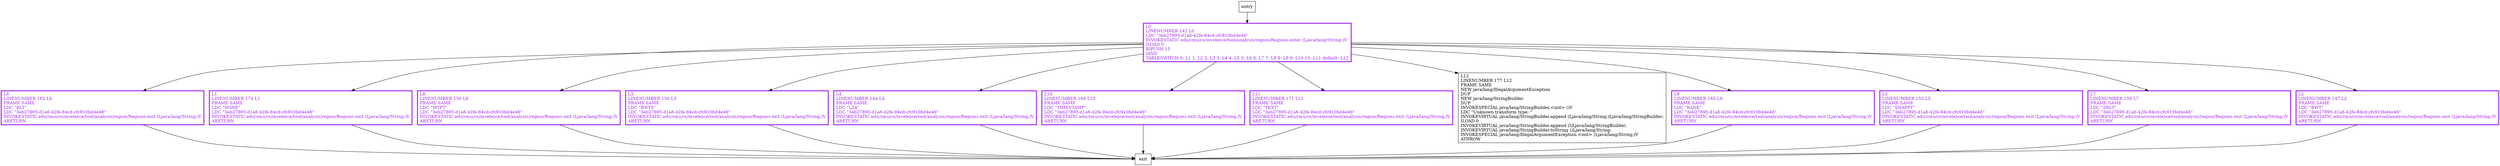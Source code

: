 digraph getNameToken {
node [shape=record];
47201154 [label="L6\lLINENUMBER 162 L6\lFRAME SAME\lLDC \"RLT\"\lLDC \"3eb27895-d1a6-42fe-84cd-cfc910bd4e46\"\lINVOKESTATIC edu/cmu/cs/mvelezce/tool/analysis/region/Regions.exit (Ljava/lang/String;)V\lARETURN\l"];
96138335 [label="L1\lLINENUMBER 174 L1\lFRAME SAME\lLDC \"NONE\"\lLDC \"3eb27895-d1a6-42fe-84cd-cfc910bd4e46\"\lINVOKESTATIC edu/cmu/cs/mvelezce/tool/analysis/region/Regions.exit (Ljava/lang/String;)V\lARETURN\l"];
1510704091 [label="L8\lLINENUMBER 156 L8\lFRAME SAME\lLDC \"MTFT\"\lLDC \"3eb27895-d1a6-42fe-84cd-cfc910bd4e46\"\lINVOKESTATIC edu/cmu/cs/mvelezce/tool/analysis/region/Regions.exit (Ljava/lang/String;)V\lARETURN\l"];
1669759769 [label="L3\lLINENUMBER 150 L3\lFRAME SAME\lLDC \"BWTS\"\lLDC \"3eb27895-d1a6-42fe-84cd-cfc910bd4e46\"\lINVOKESTATIC edu/cmu/cs/mvelezce/tool/analysis/region/Regions.exit (Ljava/lang/String;)V\lARETURN\l"];
1187592840 [label="L4\lLINENUMBER 144 L4\lFRAME SAME\lLDC \"LZ4\"\lLDC \"3eb27895-d1a6-42fe-84cd-cfc910bd4e46\"\lINVOKESTATIC edu/cmu/cs/mvelezce/tool/analysis/region/Regions.exit (Ljava/lang/String;)V\lARETURN\l"];
1421521137 [label="L10\lLINENUMBER 168 L10\lFRAME SAME\lLDC \"TIMESTAMP\"\lLDC \"3eb27895-d1a6-42fe-84cd-cfc910bd4e46\"\lINVOKESTATIC edu/cmu/cs/mvelezce/tool/analysis/region/Regions.exit (Ljava/lang/String;)V\lARETURN\l"];
1313732930 [label="L11\lLINENUMBER 171 L11\lFRAME SAME\lLDC \"TEXT\"\lLDC \"3eb27895-d1a6-42fe-84cd-cfc910bd4e46\"\lINVOKESTATIC edu/cmu/cs/mvelezce/tool/analysis/region/Regions.exit (Ljava/lang/String;)V\lARETURN\l"];
865819877 [label="L0\lLINENUMBER 142 L0\lLDC \"3eb27895-d1a6-42fe-84cd-cfc910bd4e46\"\lINVOKESTATIC edu/cmu/cs/mvelezce/tool/analysis/region/Regions.enter (Ljava/lang/String;)V\lILOAD 0\lBIPUSH 15\lIAND\lTABLESWITCH
      0: L1
      1: L2
      2: L3
      3: L4
      4: L5
      5: L6
      6: L7
      7: L8
      8: L9
      9: L10
      10: L11
      default: L12\l"];
1007890238 [label="L12\lLINENUMBER 177 L12\lFRAME SAME\lNEW java/lang/IllegalArgumentException\lDUP\lNEW java/lang/StringBuilder\lDUP\lINVOKESPECIAL java/lang/StringBuilder.\<init\> ()V\lLDC \"Unknown transform type: \"\lINVOKEVIRTUAL java/lang/StringBuilder.append (Ljava/lang/String;)Ljava/lang/StringBuilder;\lILOAD 0\lINVOKEVIRTUAL java/lang/StringBuilder.append (I)Ljava/lang/StringBuilder;\lINVOKEVIRTUAL java/lang/StringBuilder.toString ()Ljava/lang/String;\lINVOKESPECIAL java/lang/IllegalArgumentException.\<init\> (Ljava/lang/String;)V\lATHROW\l"];
1471520174 [label="L9\lLINENUMBER 165 L9\lFRAME SAME\lLDC \"RANK\"\lLDC \"3eb27895-d1a6-42fe-84cd-cfc910bd4e46\"\lINVOKESTATIC edu/cmu/cs/mvelezce/tool/analysis/region/Regions.exit (Ljava/lang/String;)V\lARETURN\l"];
335750658 [label="L5\lLINENUMBER 153 L5\lFRAME SAME\lLDC \"SNAPPY\"\lLDC \"3eb27895-d1a6-42fe-84cd-cfc910bd4e46\"\lINVOKESTATIC edu/cmu/cs/mvelezce/tool/analysis/region/Regions.exit (Ljava/lang/String;)V\lARETURN\l"];
1427766922 [label="L7\lLINENUMBER 159 L7\lFRAME SAME\lLDC \"ZRLT\"\lLDC \"3eb27895-d1a6-42fe-84cd-cfc910bd4e46\"\lINVOKESTATIC edu/cmu/cs/mvelezce/tool/analysis/region/Regions.exit (Ljava/lang/String;)V\lARETURN\l"];
169056970 [label="L2\lLINENUMBER 147 L2\lFRAME SAME\lLDC \"BWT\"\lLDC \"3eb27895-d1a6-42fe-84cd-cfc910bd4e46\"\lINVOKESTATIC edu/cmu/cs/mvelezce/tool/analysis/region/Regions.exit (Ljava/lang/String;)V\lARETURN\l"];
entry;
exit;
47201154 -> exit;
96138335 -> exit;
1510704091 -> exit;
1669759769 -> exit;
1187592840 -> exit;
1421521137 -> exit;
1313732930 -> exit;
entry -> 865819877;
865819877 -> 47201154;
865819877 -> 1007890238;
865819877 -> 96138335;
865819877 -> 1510704091;
865819877 -> 1669759769;
865819877 -> 1471520174;
865819877 -> 335750658;
865819877 -> 1187592840;
865819877 -> 1427766922;
865819877 -> 1421521137;
865819877 -> 1313732930;
865819877 -> 169056970;
1471520174 -> exit;
335750658 -> exit;
1427766922 -> exit;
169056970 -> exit;
47201154[fontcolor="purple", penwidth=3, color="purple"];
865819877[fontcolor="purple", penwidth=3, color="purple"];
96138335[fontcolor="purple", penwidth=3, color="purple"];
1510704091[fontcolor="purple", penwidth=3, color="purple"];
1669759769[fontcolor="purple", penwidth=3, color="purple"];
1471520174[fontcolor="purple", penwidth=3, color="purple"];
335750658[fontcolor="purple", penwidth=3, color="purple"];
1187592840[fontcolor="purple", penwidth=3, color="purple"];
1427766922[fontcolor="purple", penwidth=3, color="purple"];
1421521137[fontcolor="purple", penwidth=3, color="purple"];
1313732930[fontcolor="purple", penwidth=3, color="purple"];
169056970[fontcolor="purple", penwidth=3, color="purple"];
}
